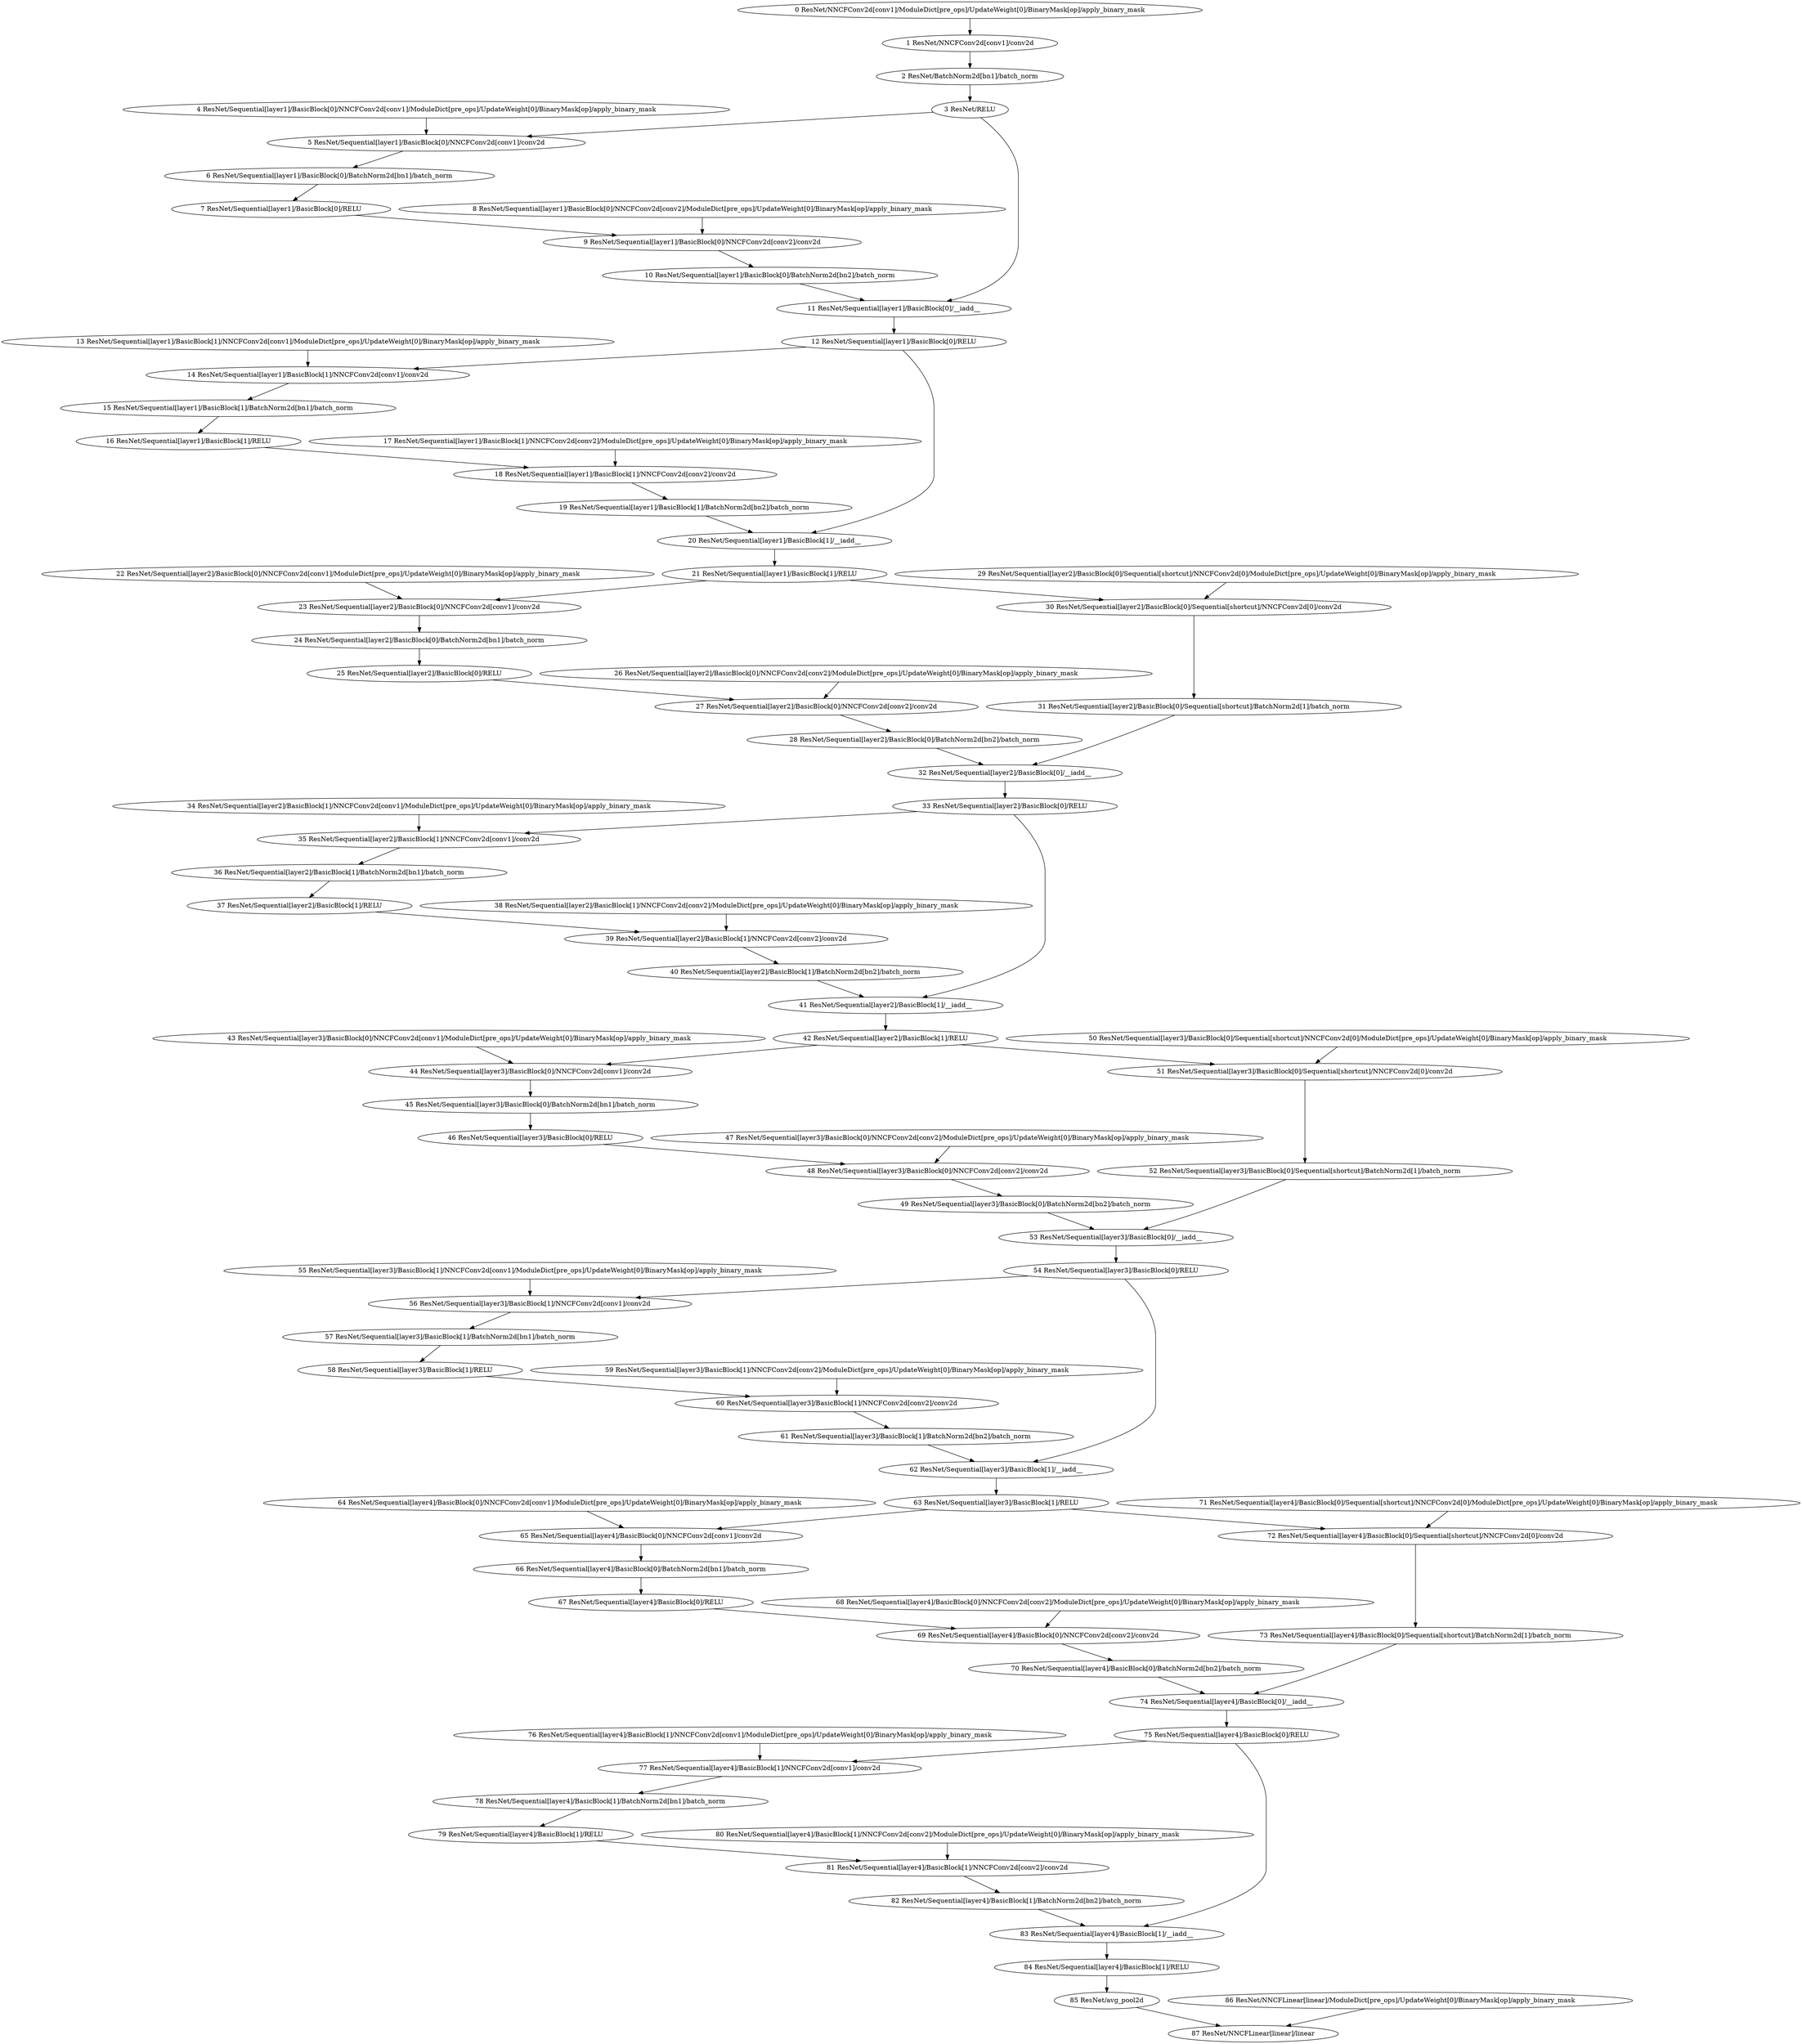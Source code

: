 strict digraph  {
"0 ResNet/NNCFConv2d[conv1]/ModuleDict[pre_ops]/UpdateWeight[0]/BinaryMask[op]/apply_binary_mask" [id=0, scope="ResNet/NNCFConv2d[conv1]/ModuleDict[pre_ops]/UpdateWeight[0]/BinaryMask[op]", type=apply_binary_mask];
"1 ResNet/NNCFConv2d[conv1]/conv2d" [id=1, scope="ResNet/NNCFConv2d[conv1]", type=conv2d];
"2 ResNet/BatchNorm2d[bn1]/batch_norm" [id=2, scope="ResNet/BatchNorm2d[bn1]", type=batch_norm];
"3 ResNet/RELU" [id=3, scope=ResNet, type=RELU];
"4 ResNet/Sequential[layer1]/BasicBlock[0]/NNCFConv2d[conv1]/ModuleDict[pre_ops]/UpdateWeight[0]/BinaryMask[op]/apply_binary_mask" [id=4, scope="ResNet/Sequential[layer1]/BasicBlock[0]/NNCFConv2d[conv1]/ModuleDict[pre_ops]/UpdateWeight[0]/BinaryMask[op]", type=apply_binary_mask];
"5 ResNet/Sequential[layer1]/BasicBlock[0]/NNCFConv2d[conv1]/conv2d" [id=5, scope="ResNet/Sequential[layer1]/BasicBlock[0]/NNCFConv2d[conv1]", type=conv2d];
"6 ResNet/Sequential[layer1]/BasicBlock[0]/BatchNorm2d[bn1]/batch_norm" [id=6, scope="ResNet/Sequential[layer1]/BasicBlock[0]/BatchNorm2d[bn1]", type=batch_norm];
"7 ResNet/Sequential[layer1]/BasicBlock[0]/RELU" [id=7, scope="ResNet/Sequential[layer1]/BasicBlock[0]", type=RELU];
"8 ResNet/Sequential[layer1]/BasicBlock[0]/NNCFConv2d[conv2]/ModuleDict[pre_ops]/UpdateWeight[0]/BinaryMask[op]/apply_binary_mask" [id=8, scope="ResNet/Sequential[layer1]/BasicBlock[0]/NNCFConv2d[conv2]/ModuleDict[pre_ops]/UpdateWeight[0]/BinaryMask[op]", type=apply_binary_mask];
"9 ResNet/Sequential[layer1]/BasicBlock[0]/NNCFConv2d[conv2]/conv2d" [id=9, scope="ResNet/Sequential[layer1]/BasicBlock[0]/NNCFConv2d[conv2]", type=conv2d];
"10 ResNet/Sequential[layer1]/BasicBlock[0]/BatchNorm2d[bn2]/batch_norm" [id=10, scope="ResNet/Sequential[layer1]/BasicBlock[0]/BatchNorm2d[bn2]", type=batch_norm];
"11 ResNet/Sequential[layer1]/BasicBlock[0]/__iadd__" [id=11, scope="ResNet/Sequential[layer1]/BasicBlock[0]", type=__iadd__];
"12 ResNet/Sequential[layer1]/BasicBlock[0]/RELU" [id=12, scope="ResNet/Sequential[layer1]/BasicBlock[0]", type=RELU];
"13 ResNet/Sequential[layer1]/BasicBlock[1]/NNCFConv2d[conv1]/ModuleDict[pre_ops]/UpdateWeight[0]/BinaryMask[op]/apply_binary_mask" [id=13, scope="ResNet/Sequential[layer1]/BasicBlock[1]/NNCFConv2d[conv1]/ModuleDict[pre_ops]/UpdateWeight[0]/BinaryMask[op]", type=apply_binary_mask];
"14 ResNet/Sequential[layer1]/BasicBlock[1]/NNCFConv2d[conv1]/conv2d" [id=14, scope="ResNet/Sequential[layer1]/BasicBlock[1]/NNCFConv2d[conv1]", type=conv2d];
"15 ResNet/Sequential[layer1]/BasicBlock[1]/BatchNorm2d[bn1]/batch_norm" [id=15, scope="ResNet/Sequential[layer1]/BasicBlock[1]/BatchNorm2d[bn1]", type=batch_norm];
"16 ResNet/Sequential[layer1]/BasicBlock[1]/RELU" [id=16, scope="ResNet/Sequential[layer1]/BasicBlock[1]", type=RELU];
"17 ResNet/Sequential[layer1]/BasicBlock[1]/NNCFConv2d[conv2]/ModuleDict[pre_ops]/UpdateWeight[0]/BinaryMask[op]/apply_binary_mask" [id=17, scope="ResNet/Sequential[layer1]/BasicBlock[1]/NNCFConv2d[conv2]/ModuleDict[pre_ops]/UpdateWeight[0]/BinaryMask[op]", type=apply_binary_mask];
"18 ResNet/Sequential[layer1]/BasicBlock[1]/NNCFConv2d[conv2]/conv2d" [id=18, scope="ResNet/Sequential[layer1]/BasicBlock[1]/NNCFConv2d[conv2]", type=conv2d];
"19 ResNet/Sequential[layer1]/BasicBlock[1]/BatchNorm2d[bn2]/batch_norm" [id=19, scope="ResNet/Sequential[layer1]/BasicBlock[1]/BatchNorm2d[bn2]", type=batch_norm];
"20 ResNet/Sequential[layer1]/BasicBlock[1]/__iadd__" [id=20, scope="ResNet/Sequential[layer1]/BasicBlock[1]", type=__iadd__];
"21 ResNet/Sequential[layer1]/BasicBlock[1]/RELU" [id=21, scope="ResNet/Sequential[layer1]/BasicBlock[1]", type=RELU];
"22 ResNet/Sequential[layer2]/BasicBlock[0]/NNCFConv2d[conv1]/ModuleDict[pre_ops]/UpdateWeight[0]/BinaryMask[op]/apply_binary_mask" [id=22, scope="ResNet/Sequential[layer2]/BasicBlock[0]/NNCFConv2d[conv1]/ModuleDict[pre_ops]/UpdateWeight[0]/BinaryMask[op]", type=apply_binary_mask];
"23 ResNet/Sequential[layer2]/BasicBlock[0]/NNCFConv2d[conv1]/conv2d" [id=23, scope="ResNet/Sequential[layer2]/BasicBlock[0]/NNCFConv2d[conv1]", type=conv2d];
"24 ResNet/Sequential[layer2]/BasicBlock[0]/BatchNorm2d[bn1]/batch_norm" [id=24, scope="ResNet/Sequential[layer2]/BasicBlock[0]/BatchNorm2d[bn1]", type=batch_norm];
"25 ResNet/Sequential[layer2]/BasicBlock[0]/RELU" [id=25, scope="ResNet/Sequential[layer2]/BasicBlock[0]", type=RELU];
"26 ResNet/Sequential[layer2]/BasicBlock[0]/NNCFConv2d[conv2]/ModuleDict[pre_ops]/UpdateWeight[0]/BinaryMask[op]/apply_binary_mask" [id=26, scope="ResNet/Sequential[layer2]/BasicBlock[0]/NNCFConv2d[conv2]/ModuleDict[pre_ops]/UpdateWeight[0]/BinaryMask[op]", type=apply_binary_mask];
"27 ResNet/Sequential[layer2]/BasicBlock[0]/NNCFConv2d[conv2]/conv2d" [id=27, scope="ResNet/Sequential[layer2]/BasicBlock[0]/NNCFConv2d[conv2]", type=conv2d];
"28 ResNet/Sequential[layer2]/BasicBlock[0]/BatchNorm2d[bn2]/batch_norm" [id=28, scope="ResNet/Sequential[layer2]/BasicBlock[0]/BatchNorm2d[bn2]", type=batch_norm];
"29 ResNet/Sequential[layer2]/BasicBlock[0]/Sequential[shortcut]/NNCFConv2d[0]/ModuleDict[pre_ops]/UpdateWeight[0]/BinaryMask[op]/apply_binary_mask" [id=29, scope="ResNet/Sequential[layer2]/BasicBlock[0]/Sequential[shortcut]/NNCFConv2d[0]/ModuleDict[pre_ops]/UpdateWeight[0]/BinaryMask[op]", type=apply_binary_mask];
"30 ResNet/Sequential[layer2]/BasicBlock[0]/Sequential[shortcut]/NNCFConv2d[0]/conv2d" [id=30, scope="ResNet/Sequential[layer2]/BasicBlock[0]/Sequential[shortcut]/NNCFConv2d[0]", type=conv2d];
"31 ResNet/Sequential[layer2]/BasicBlock[0]/Sequential[shortcut]/BatchNorm2d[1]/batch_norm" [id=31, scope="ResNet/Sequential[layer2]/BasicBlock[0]/Sequential[shortcut]/BatchNorm2d[1]", type=batch_norm];
"32 ResNet/Sequential[layer2]/BasicBlock[0]/__iadd__" [id=32, scope="ResNet/Sequential[layer2]/BasicBlock[0]", type=__iadd__];
"33 ResNet/Sequential[layer2]/BasicBlock[0]/RELU" [id=33, scope="ResNet/Sequential[layer2]/BasicBlock[0]", type=RELU];
"34 ResNet/Sequential[layer2]/BasicBlock[1]/NNCFConv2d[conv1]/ModuleDict[pre_ops]/UpdateWeight[0]/BinaryMask[op]/apply_binary_mask" [id=34, scope="ResNet/Sequential[layer2]/BasicBlock[1]/NNCFConv2d[conv1]/ModuleDict[pre_ops]/UpdateWeight[0]/BinaryMask[op]", type=apply_binary_mask];
"35 ResNet/Sequential[layer2]/BasicBlock[1]/NNCFConv2d[conv1]/conv2d" [id=35, scope="ResNet/Sequential[layer2]/BasicBlock[1]/NNCFConv2d[conv1]", type=conv2d];
"36 ResNet/Sequential[layer2]/BasicBlock[1]/BatchNorm2d[bn1]/batch_norm" [id=36, scope="ResNet/Sequential[layer2]/BasicBlock[1]/BatchNorm2d[bn1]", type=batch_norm];
"37 ResNet/Sequential[layer2]/BasicBlock[1]/RELU" [id=37, scope="ResNet/Sequential[layer2]/BasicBlock[1]", type=RELU];
"38 ResNet/Sequential[layer2]/BasicBlock[1]/NNCFConv2d[conv2]/ModuleDict[pre_ops]/UpdateWeight[0]/BinaryMask[op]/apply_binary_mask" [id=38, scope="ResNet/Sequential[layer2]/BasicBlock[1]/NNCFConv2d[conv2]/ModuleDict[pre_ops]/UpdateWeight[0]/BinaryMask[op]", type=apply_binary_mask];
"39 ResNet/Sequential[layer2]/BasicBlock[1]/NNCFConv2d[conv2]/conv2d" [id=39, scope="ResNet/Sequential[layer2]/BasicBlock[1]/NNCFConv2d[conv2]", type=conv2d];
"40 ResNet/Sequential[layer2]/BasicBlock[1]/BatchNorm2d[bn2]/batch_norm" [id=40, scope="ResNet/Sequential[layer2]/BasicBlock[1]/BatchNorm2d[bn2]", type=batch_norm];
"41 ResNet/Sequential[layer2]/BasicBlock[1]/__iadd__" [id=41, scope="ResNet/Sequential[layer2]/BasicBlock[1]", type=__iadd__];
"42 ResNet/Sequential[layer2]/BasicBlock[1]/RELU" [id=42, scope="ResNet/Sequential[layer2]/BasicBlock[1]", type=RELU];
"43 ResNet/Sequential[layer3]/BasicBlock[0]/NNCFConv2d[conv1]/ModuleDict[pre_ops]/UpdateWeight[0]/BinaryMask[op]/apply_binary_mask" [id=43, scope="ResNet/Sequential[layer3]/BasicBlock[0]/NNCFConv2d[conv1]/ModuleDict[pre_ops]/UpdateWeight[0]/BinaryMask[op]", type=apply_binary_mask];
"44 ResNet/Sequential[layer3]/BasicBlock[0]/NNCFConv2d[conv1]/conv2d" [id=44, scope="ResNet/Sequential[layer3]/BasicBlock[0]/NNCFConv2d[conv1]", type=conv2d];
"45 ResNet/Sequential[layer3]/BasicBlock[0]/BatchNorm2d[bn1]/batch_norm" [id=45, scope="ResNet/Sequential[layer3]/BasicBlock[0]/BatchNorm2d[bn1]", type=batch_norm];
"46 ResNet/Sequential[layer3]/BasicBlock[0]/RELU" [id=46, scope="ResNet/Sequential[layer3]/BasicBlock[0]", type=RELU];
"47 ResNet/Sequential[layer3]/BasicBlock[0]/NNCFConv2d[conv2]/ModuleDict[pre_ops]/UpdateWeight[0]/BinaryMask[op]/apply_binary_mask" [id=47, scope="ResNet/Sequential[layer3]/BasicBlock[0]/NNCFConv2d[conv2]/ModuleDict[pre_ops]/UpdateWeight[0]/BinaryMask[op]", type=apply_binary_mask];
"48 ResNet/Sequential[layer3]/BasicBlock[0]/NNCFConv2d[conv2]/conv2d" [id=48, scope="ResNet/Sequential[layer3]/BasicBlock[0]/NNCFConv2d[conv2]", type=conv2d];
"49 ResNet/Sequential[layer3]/BasicBlock[0]/BatchNorm2d[bn2]/batch_norm" [id=49, scope="ResNet/Sequential[layer3]/BasicBlock[0]/BatchNorm2d[bn2]", type=batch_norm];
"50 ResNet/Sequential[layer3]/BasicBlock[0]/Sequential[shortcut]/NNCFConv2d[0]/ModuleDict[pre_ops]/UpdateWeight[0]/BinaryMask[op]/apply_binary_mask" [id=50, scope="ResNet/Sequential[layer3]/BasicBlock[0]/Sequential[shortcut]/NNCFConv2d[0]/ModuleDict[pre_ops]/UpdateWeight[0]/BinaryMask[op]", type=apply_binary_mask];
"51 ResNet/Sequential[layer3]/BasicBlock[0]/Sequential[shortcut]/NNCFConv2d[0]/conv2d" [id=51, scope="ResNet/Sequential[layer3]/BasicBlock[0]/Sequential[shortcut]/NNCFConv2d[0]", type=conv2d];
"52 ResNet/Sequential[layer3]/BasicBlock[0]/Sequential[shortcut]/BatchNorm2d[1]/batch_norm" [id=52, scope="ResNet/Sequential[layer3]/BasicBlock[0]/Sequential[shortcut]/BatchNorm2d[1]", type=batch_norm];
"53 ResNet/Sequential[layer3]/BasicBlock[0]/__iadd__" [id=53, scope="ResNet/Sequential[layer3]/BasicBlock[0]", type=__iadd__];
"54 ResNet/Sequential[layer3]/BasicBlock[0]/RELU" [id=54, scope="ResNet/Sequential[layer3]/BasicBlock[0]", type=RELU];
"55 ResNet/Sequential[layer3]/BasicBlock[1]/NNCFConv2d[conv1]/ModuleDict[pre_ops]/UpdateWeight[0]/BinaryMask[op]/apply_binary_mask" [id=55, scope="ResNet/Sequential[layer3]/BasicBlock[1]/NNCFConv2d[conv1]/ModuleDict[pre_ops]/UpdateWeight[0]/BinaryMask[op]", type=apply_binary_mask];
"56 ResNet/Sequential[layer3]/BasicBlock[1]/NNCFConv2d[conv1]/conv2d" [id=56, scope="ResNet/Sequential[layer3]/BasicBlock[1]/NNCFConv2d[conv1]", type=conv2d];
"57 ResNet/Sequential[layer3]/BasicBlock[1]/BatchNorm2d[bn1]/batch_norm" [id=57, scope="ResNet/Sequential[layer3]/BasicBlock[1]/BatchNorm2d[bn1]", type=batch_norm];
"58 ResNet/Sequential[layer3]/BasicBlock[1]/RELU" [id=58, scope="ResNet/Sequential[layer3]/BasicBlock[1]", type=RELU];
"59 ResNet/Sequential[layer3]/BasicBlock[1]/NNCFConv2d[conv2]/ModuleDict[pre_ops]/UpdateWeight[0]/BinaryMask[op]/apply_binary_mask" [id=59, scope="ResNet/Sequential[layer3]/BasicBlock[1]/NNCFConv2d[conv2]/ModuleDict[pre_ops]/UpdateWeight[0]/BinaryMask[op]", type=apply_binary_mask];
"60 ResNet/Sequential[layer3]/BasicBlock[1]/NNCFConv2d[conv2]/conv2d" [id=60, scope="ResNet/Sequential[layer3]/BasicBlock[1]/NNCFConv2d[conv2]", type=conv2d];
"61 ResNet/Sequential[layer3]/BasicBlock[1]/BatchNorm2d[bn2]/batch_norm" [id=61, scope="ResNet/Sequential[layer3]/BasicBlock[1]/BatchNorm2d[bn2]", type=batch_norm];
"62 ResNet/Sequential[layer3]/BasicBlock[1]/__iadd__" [id=62, scope="ResNet/Sequential[layer3]/BasicBlock[1]", type=__iadd__];
"63 ResNet/Sequential[layer3]/BasicBlock[1]/RELU" [id=63, scope="ResNet/Sequential[layer3]/BasicBlock[1]", type=RELU];
"64 ResNet/Sequential[layer4]/BasicBlock[0]/NNCFConv2d[conv1]/ModuleDict[pre_ops]/UpdateWeight[0]/BinaryMask[op]/apply_binary_mask" [id=64, scope="ResNet/Sequential[layer4]/BasicBlock[0]/NNCFConv2d[conv1]/ModuleDict[pre_ops]/UpdateWeight[0]/BinaryMask[op]", type=apply_binary_mask];
"65 ResNet/Sequential[layer4]/BasicBlock[0]/NNCFConv2d[conv1]/conv2d" [id=65, scope="ResNet/Sequential[layer4]/BasicBlock[0]/NNCFConv2d[conv1]", type=conv2d];
"66 ResNet/Sequential[layer4]/BasicBlock[0]/BatchNorm2d[bn1]/batch_norm" [id=66, scope="ResNet/Sequential[layer4]/BasicBlock[0]/BatchNorm2d[bn1]", type=batch_norm];
"67 ResNet/Sequential[layer4]/BasicBlock[0]/RELU" [id=67, scope="ResNet/Sequential[layer4]/BasicBlock[0]", type=RELU];
"68 ResNet/Sequential[layer4]/BasicBlock[0]/NNCFConv2d[conv2]/ModuleDict[pre_ops]/UpdateWeight[0]/BinaryMask[op]/apply_binary_mask" [id=68, scope="ResNet/Sequential[layer4]/BasicBlock[0]/NNCFConv2d[conv2]/ModuleDict[pre_ops]/UpdateWeight[0]/BinaryMask[op]", type=apply_binary_mask];
"69 ResNet/Sequential[layer4]/BasicBlock[0]/NNCFConv2d[conv2]/conv2d" [id=69, scope="ResNet/Sequential[layer4]/BasicBlock[0]/NNCFConv2d[conv2]", type=conv2d];
"70 ResNet/Sequential[layer4]/BasicBlock[0]/BatchNorm2d[bn2]/batch_norm" [id=70, scope="ResNet/Sequential[layer4]/BasicBlock[0]/BatchNorm2d[bn2]", type=batch_norm];
"71 ResNet/Sequential[layer4]/BasicBlock[0]/Sequential[shortcut]/NNCFConv2d[0]/ModuleDict[pre_ops]/UpdateWeight[0]/BinaryMask[op]/apply_binary_mask" [id=71, scope="ResNet/Sequential[layer4]/BasicBlock[0]/Sequential[shortcut]/NNCFConv2d[0]/ModuleDict[pre_ops]/UpdateWeight[0]/BinaryMask[op]", type=apply_binary_mask];
"72 ResNet/Sequential[layer4]/BasicBlock[0]/Sequential[shortcut]/NNCFConv2d[0]/conv2d" [id=72, scope="ResNet/Sequential[layer4]/BasicBlock[0]/Sequential[shortcut]/NNCFConv2d[0]", type=conv2d];
"73 ResNet/Sequential[layer4]/BasicBlock[0]/Sequential[shortcut]/BatchNorm2d[1]/batch_norm" [id=73, scope="ResNet/Sequential[layer4]/BasicBlock[0]/Sequential[shortcut]/BatchNorm2d[1]", type=batch_norm];
"74 ResNet/Sequential[layer4]/BasicBlock[0]/__iadd__" [id=74, scope="ResNet/Sequential[layer4]/BasicBlock[0]", type=__iadd__];
"75 ResNet/Sequential[layer4]/BasicBlock[0]/RELU" [id=75, scope="ResNet/Sequential[layer4]/BasicBlock[0]", type=RELU];
"76 ResNet/Sequential[layer4]/BasicBlock[1]/NNCFConv2d[conv1]/ModuleDict[pre_ops]/UpdateWeight[0]/BinaryMask[op]/apply_binary_mask" [id=76, scope="ResNet/Sequential[layer4]/BasicBlock[1]/NNCFConv2d[conv1]/ModuleDict[pre_ops]/UpdateWeight[0]/BinaryMask[op]", type=apply_binary_mask];
"77 ResNet/Sequential[layer4]/BasicBlock[1]/NNCFConv2d[conv1]/conv2d" [id=77, scope="ResNet/Sequential[layer4]/BasicBlock[1]/NNCFConv2d[conv1]", type=conv2d];
"78 ResNet/Sequential[layer4]/BasicBlock[1]/BatchNorm2d[bn1]/batch_norm" [id=78, scope="ResNet/Sequential[layer4]/BasicBlock[1]/BatchNorm2d[bn1]", type=batch_norm];
"79 ResNet/Sequential[layer4]/BasicBlock[1]/RELU" [id=79, scope="ResNet/Sequential[layer4]/BasicBlock[1]", type=RELU];
"80 ResNet/Sequential[layer4]/BasicBlock[1]/NNCFConv2d[conv2]/ModuleDict[pre_ops]/UpdateWeight[0]/BinaryMask[op]/apply_binary_mask" [id=80, scope="ResNet/Sequential[layer4]/BasicBlock[1]/NNCFConv2d[conv2]/ModuleDict[pre_ops]/UpdateWeight[0]/BinaryMask[op]", type=apply_binary_mask];
"81 ResNet/Sequential[layer4]/BasicBlock[1]/NNCFConv2d[conv2]/conv2d" [id=81, scope="ResNet/Sequential[layer4]/BasicBlock[1]/NNCFConv2d[conv2]", type=conv2d];
"82 ResNet/Sequential[layer4]/BasicBlock[1]/BatchNorm2d[bn2]/batch_norm" [id=82, scope="ResNet/Sequential[layer4]/BasicBlock[1]/BatchNorm2d[bn2]", type=batch_norm];
"83 ResNet/Sequential[layer4]/BasicBlock[1]/__iadd__" [id=83, scope="ResNet/Sequential[layer4]/BasicBlock[1]", type=__iadd__];
"84 ResNet/Sequential[layer4]/BasicBlock[1]/RELU" [id=84, scope="ResNet/Sequential[layer4]/BasicBlock[1]", type=RELU];
"85 ResNet/avg_pool2d" [id=85, scope=ResNet, type=avg_pool2d];
"86 ResNet/NNCFLinear[linear]/ModuleDict[pre_ops]/UpdateWeight[0]/BinaryMask[op]/apply_binary_mask" [id=86, scope="ResNet/NNCFLinear[linear]/ModuleDict[pre_ops]/UpdateWeight[0]/BinaryMask[op]", type=apply_binary_mask];
"87 ResNet/NNCFLinear[linear]/linear" [id=87, scope="ResNet/NNCFLinear[linear]", type=linear];
"0 ResNet/NNCFConv2d[conv1]/ModuleDict[pre_ops]/UpdateWeight[0]/BinaryMask[op]/apply_binary_mask" -> "1 ResNet/NNCFConv2d[conv1]/conv2d";
"1 ResNet/NNCFConv2d[conv1]/conv2d" -> "2 ResNet/BatchNorm2d[bn1]/batch_norm";
"2 ResNet/BatchNorm2d[bn1]/batch_norm" -> "3 ResNet/RELU";
"3 ResNet/RELU" -> "5 ResNet/Sequential[layer1]/BasicBlock[0]/NNCFConv2d[conv1]/conv2d";
"4 ResNet/Sequential[layer1]/BasicBlock[0]/NNCFConv2d[conv1]/ModuleDict[pre_ops]/UpdateWeight[0]/BinaryMask[op]/apply_binary_mask" -> "5 ResNet/Sequential[layer1]/BasicBlock[0]/NNCFConv2d[conv1]/conv2d";
"5 ResNet/Sequential[layer1]/BasicBlock[0]/NNCFConv2d[conv1]/conv2d" -> "6 ResNet/Sequential[layer1]/BasicBlock[0]/BatchNorm2d[bn1]/batch_norm";
"6 ResNet/Sequential[layer1]/BasicBlock[0]/BatchNorm2d[bn1]/batch_norm" -> "7 ResNet/Sequential[layer1]/BasicBlock[0]/RELU";
"7 ResNet/Sequential[layer1]/BasicBlock[0]/RELU" -> "9 ResNet/Sequential[layer1]/BasicBlock[0]/NNCFConv2d[conv2]/conv2d";
"8 ResNet/Sequential[layer1]/BasicBlock[0]/NNCFConv2d[conv2]/ModuleDict[pre_ops]/UpdateWeight[0]/BinaryMask[op]/apply_binary_mask" -> "9 ResNet/Sequential[layer1]/BasicBlock[0]/NNCFConv2d[conv2]/conv2d";
"3 ResNet/RELU" -> "11 ResNet/Sequential[layer1]/BasicBlock[0]/__iadd__";
"9 ResNet/Sequential[layer1]/BasicBlock[0]/NNCFConv2d[conv2]/conv2d" -> "10 ResNet/Sequential[layer1]/BasicBlock[0]/BatchNorm2d[bn2]/batch_norm";
"10 ResNet/Sequential[layer1]/BasicBlock[0]/BatchNorm2d[bn2]/batch_norm" -> "11 ResNet/Sequential[layer1]/BasicBlock[0]/__iadd__";
"11 ResNet/Sequential[layer1]/BasicBlock[0]/__iadd__" -> "12 ResNet/Sequential[layer1]/BasicBlock[0]/RELU";
"12 ResNet/Sequential[layer1]/BasicBlock[0]/RELU" -> "14 ResNet/Sequential[layer1]/BasicBlock[1]/NNCFConv2d[conv1]/conv2d";
"12 ResNet/Sequential[layer1]/BasicBlock[0]/RELU" -> "20 ResNet/Sequential[layer1]/BasicBlock[1]/__iadd__";
"13 ResNet/Sequential[layer1]/BasicBlock[1]/NNCFConv2d[conv1]/ModuleDict[pre_ops]/UpdateWeight[0]/BinaryMask[op]/apply_binary_mask" -> "14 ResNet/Sequential[layer1]/BasicBlock[1]/NNCFConv2d[conv1]/conv2d";
"14 ResNet/Sequential[layer1]/BasicBlock[1]/NNCFConv2d[conv1]/conv2d" -> "15 ResNet/Sequential[layer1]/BasicBlock[1]/BatchNorm2d[bn1]/batch_norm";
"15 ResNet/Sequential[layer1]/BasicBlock[1]/BatchNorm2d[bn1]/batch_norm" -> "16 ResNet/Sequential[layer1]/BasicBlock[1]/RELU";
"16 ResNet/Sequential[layer1]/BasicBlock[1]/RELU" -> "18 ResNet/Sequential[layer1]/BasicBlock[1]/NNCFConv2d[conv2]/conv2d";
"17 ResNet/Sequential[layer1]/BasicBlock[1]/NNCFConv2d[conv2]/ModuleDict[pre_ops]/UpdateWeight[0]/BinaryMask[op]/apply_binary_mask" -> "18 ResNet/Sequential[layer1]/BasicBlock[1]/NNCFConv2d[conv2]/conv2d";
"18 ResNet/Sequential[layer1]/BasicBlock[1]/NNCFConv2d[conv2]/conv2d" -> "19 ResNet/Sequential[layer1]/BasicBlock[1]/BatchNorm2d[bn2]/batch_norm";
"19 ResNet/Sequential[layer1]/BasicBlock[1]/BatchNorm2d[bn2]/batch_norm" -> "20 ResNet/Sequential[layer1]/BasicBlock[1]/__iadd__";
"20 ResNet/Sequential[layer1]/BasicBlock[1]/__iadd__" -> "21 ResNet/Sequential[layer1]/BasicBlock[1]/RELU";
"21 ResNet/Sequential[layer1]/BasicBlock[1]/RELU" -> "23 ResNet/Sequential[layer2]/BasicBlock[0]/NNCFConv2d[conv1]/conv2d";
"21 ResNet/Sequential[layer1]/BasicBlock[1]/RELU" -> "30 ResNet/Sequential[layer2]/BasicBlock[0]/Sequential[shortcut]/NNCFConv2d[0]/conv2d";
"22 ResNet/Sequential[layer2]/BasicBlock[0]/NNCFConv2d[conv1]/ModuleDict[pre_ops]/UpdateWeight[0]/BinaryMask[op]/apply_binary_mask" -> "23 ResNet/Sequential[layer2]/BasicBlock[0]/NNCFConv2d[conv1]/conv2d";
"23 ResNet/Sequential[layer2]/BasicBlock[0]/NNCFConv2d[conv1]/conv2d" -> "24 ResNet/Sequential[layer2]/BasicBlock[0]/BatchNorm2d[bn1]/batch_norm";
"24 ResNet/Sequential[layer2]/BasicBlock[0]/BatchNorm2d[bn1]/batch_norm" -> "25 ResNet/Sequential[layer2]/BasicBlock[0]/RELU";
"25 ResNet/Sequential[layer2]/BasicBlock[0]/RELU" -> "27 ResNet/Sequential[layer2]/BasicBlock[0]/NNCFConv2d[conv2]/conv2d";
"26 ResNet/Sequential[layer2]/BasicBlock[0]/NNCFConv2d[conv2]/ModuleDict[pre_ops]/UpdateWeight[0]/BinaryMask[op]/apply_binary_mask" -> "27 ResNet/Sequential[layer2]/BasicBlock[0]/NNCFConv2d[conv2]/conv2d";
"27 ResNet/Sequential[layer2]/BasicBlock[0]/NNCFConv2d[conv2]/conv2d" -> "28 ResNet/Sequential[layer2]/BasicBlock[0]/BatchNorm2d[bn2]/batch_norm";
"28 ResNet/Sequential[layer2]/BasicBlock[0]/BatchNorm2d[bn2]/batch_norm" -> "32 ResNet/Sequential[layer2]/BasicBlock[0]/__iadd__";
"29 ResNet/Sequential[layer2]/BasicBlock[0]/Sequential[shortcut]/NNCFConv2d[0]/ModuleDict[pre_ops]/UpdateWeight[0]/BinaryMask[op]/apply_binary_mask" -> "30 ResNet/Sequential[layer2]/BasicBlock[0]/Sequential[shortcut]/NNCFConv2d[0]/conv2d";
"30 ResNet/Sequential[layer2]/BasicBlock[0]/Sequential[shortcut]/NNCFConv2d[0]/conv2d" -> "31 ResNet/Sequential[layer2]/BasicBlock[0]/Sequential[shortcut]/BatchNorm2d[1]/batch_norm";
"31 ResNet/Sequential[layer2]/BasicBlock[0]/Sequential[shortcut]/BatchNorm2d[1]/batch_norm" -> "32 ResNet/Sequential[layer2]/BasicBlock[0]/__iadd__";
"32 ResNet/Sequential[layer2]/BasicBlock[0]/__iadd__" -> "33 ResNet/Sequential[layer2]/BasicBlock[0]/RELU";
"33 ResNet/Sequential[layer2]/BasicBlock[0]/RELU" -> "35 ResNet/Sequential[layer2]/BasicBlock[1]/NNCFConv2d[conv1]/conv2d";
"33 ResNet/Sequential[layer2]/BasicBlock[0]/RELU" -> "41 ResNet/Sequential[layer2]/BasicBlock[1]/__iadd__";
"34 ResNet/Sequential[layer2]/BasicBlock[1]/NNCFConv2d[conv1]/ModuleDict[pre_ops]/UpdateWeight[0]/BinaryMask[op]/apply_binary_mask" -> "35 ResNet/Sequential[layer2]/BasicBlock[1]/NNCFConv2d[conv1]/conv2d";
"35 ResNet/Sequential[layer2]/BasicBlock[1]/NNCFConv2d[conv1]/conv2d" -> "36 ResNet/Sequential[layer2]/BasicBlock[1]/BatchNorm2d[bn1]/batch_norm";
"36 ResNet/Sequential[layer2]/BasicBlock[1]/BatchNorm2d[bn1]/batch_norm" -> "37 ResNet/Sequential[layer2]/BasicBlock[1]/RELU";
"37 ResNet/Sequential[layer2]/BasicBlock[1]/RELU" -> "39 ResNet/Sequential[layer2]/BasicBlock[1]/NNCFConv2d[conv2]/conv2d";
"38 ResNet/Sequential[layer2]/BasicBlock[1]/NNCFConv2d[conv2]/ModuleDict[pre_ops]/UpdateWeight[0]/BinaryMask[op]/apply_binary_mask" -> "39 ResNet/Sequential[layer2]/BasicBlock[1]/NNCFConv2d[conv2]/conv2d";
"39 ResNet/Sequential[layer2]/BasicBlock[1]/NNCFConv2d[conv2]/conv2d" -> "40 ResNet/Sequential[layer2]/BasicBlock[1]/BatchNorm2d[bn2]/batch_norm";
"40 ResNet/Sequential[layer2]/BasicBlock[1]/BatchNorm2d[bn2]/batch_norm" -> "41 ResNet/Sequential[layer2]/BasicBlock[1]/__iadd__";
"41 ResNet/Sequential[layer2]/BasicBlock[1]/__iadd__" -> "42 ResNet/Sequential[layer2]/BasicBlock[1]/RELU";
"42 ResNet/Sequential[layer2]/BasicBlock[1]/RELU" -> "44 ResNet/Sequential[layer3]/BasicBlock[0]/NNCFConv2d[conv1]/conv2d";
"42 ResNet/Sequential[layer2]/BasicBlock[1]/RELU" -> "51 ResNet/Sequential[layer3]/BasicBlock[0]/Sequential[shortcut]/NNCFConv2d[0]/conv2d";
"43 ResNet/Sequential[layer3]/BasicBlock[0]/NNCFConv2d[conv1]/ModuleDict[pre_ops]/UpdateWeight[0]/BinaryMask[op]/apply_binary_mask" -> "44 ResNet/Sequential[layer3]/BasicBlock[0]/NNCFConv2d[conv1]/conv2d";
"44 ResNet/Sequential[layer3]/BasicBlock[0]/NNCFConv2d[conv1]/conv2d" -> "45 ResNet/Sequential[layer3]/BasicBlock[0]/BatchNorm2d[bn1]/batch_norm";
"45 ResNet/Sequential[layer3]/BasicBlock[0]/BatchNorm2d[bn1]/batch_norm" -> "46 ResNet/Sequential[layer3]/BasicBlock[0]/RELU";
"46 ResNet/Sequential[layer3]/BasicBlock[0]/RELU" -> "48 ResNet/Sequential[layer3]/BasicBlock[0]/NNCFConv2d[conv2]/conv2d";
"47 ResNet/Sequential[layer3]/BasicBlock[0]/NNCFConv2d[conv2]/ModuleDict[pre_ops]/UpdateWeight[0]/BinaryMask[op]/apply_binary_mask" -> "48 ResNet/Sequential[layer3]/BasicBlock[0]/NNCFConv2d[conv2]/conv2d";
"48 ResNet/Sequential[layer3]/BasicBlock[0]/NNCFConv2d[conv2]/conv2d" -> "49 ResNet/Sequential[layer3]/BasicBlock[0]/BatchNorm2d[bn2]/batch_norm";
"49 ResNet/Sequential[layer3]/BasicBlock[0]/BatchNorm2d[bn2]/batch_norm" -> "53 ResNet/Sequential[layer3]/BasicBlock[0]/__iadd__";
"50 ResNet/Sequential[layer3]/BasicBlock[0]/Sequential[shortcut]/NNCFConv2d[0]/ModuleDict[pre_ops]/UpdateWeight[0]/BinaryMask[op]/apply_binary_mask" -> "51 ResNet/Sequential[layer3]/BasicBlock[0]/Sequential[shortcut]/NNCFConv2d[0]/conv2d";
"51 ResNet/Sequential[layer3]/BasicBlock[0]/Sequential[shortcut]/NNCFConv2d[0]/conv2d" -> "52 ResNet/Sequential[layer3]/BasicBlock[0]/Sequential[shortcut]/BatchNorm2d[1]/batch_norm";
"52 ResNet/Sequential[layer3]/BasicBlock[0]/Sequential[shortcut]/BatchNorm2d[1]/batch_norm" -> "53 ResNet/Sequential[layer3]/BasicBlock[0]/__iadd__";
"53 ResNet/Sequential[layer3]/BasicBlock[0]/__iadd__" -> "54 ResNet/Sequential[layer3]/BasicBlock[0]/RELU";
"54 ResNet/Sequential[layer3]/BasicBlock[0]/RELU" -> "56 ResNet/Sequential[layer3]/BasicBlock[1]/NNCFConv2d[conv1]/conv2d";
"54 ResNet/Sequential[layer3]/BasicBlock[0]/RELU" -> "62 ResNet/Sequential[layer3]/BasicBlock[1]/__iadd__";
"55 ResNet/Sequential[layer3]/BasicBlock[1]/NNCFConv2d[conv1]/ModuleDict[pre_ops]/UpdateWeight[0]/BinaryMask[op]/apply_binary_mask" -> "56 ResNet/Sequential[layer3]/BasicBlock[1]/NNCFConv2d[conv1]/conv2d";
"56 ResNet/Sequential[layer3]/BasicBlock[1]/NNCFConv2d[conv1]/conv2d" -> "57 ResNet/Sequential[layer3]/BasicBlock[1]/BatchNorm2d[bn1]/batch_norm";
"57 ResNet/Sequential[layer3]/BasicBlock[1]/BatchNorm2d[bn1]/batch_norm" -> "58 ResNet/Sequential[layer3]/BasicBlock[1]/RELU";
"58 ResNet/Sequential[layer3]/BasicBlock[1]/RELU" -> "60 ResNet/Sequential[layer3]/BasicBlock[1]/NNCFConv2d[conv2]/conv2d";
"59 ResNet/Sequential[layer3]/BasicBlock[1]/NNCFConv2d[conv2]/ModuleDict[pre_ops]/UpdateWeight[0]/BinaryMask[op]/apply_binary_mask" -> "60 ResNet/Sequential[layer3]/BasicBlock[1]/NNCFConv2d[conv2]/conv2d";
"60 ResNet/Sequential[layer3]/BasicBlock[1]/NNCFConv2d[conv2]/conv2d" -> "61 ResNet/Sequential[layer3]/BasicBlock[1]/BatchNorm2d[bn2]/batch_norm";
"61 ResNet/Sequential[layer3]/BasicBlock[1]/BatchNorm2d[bn2]/batch_norm" -> "62 ResNet/Sequential[layer3]/BasicBlock[1]/__iadd__";
"62 ResNet/Sequential[layer3]/BasicBlock[1]/__iadd__" -> "63 ResNet/Sequential[layer3]/BasicBlock[1]/RELU";
"63 ResNet/Sequential[layer3]/BasicBlock[1]/RELU" -> "65 ResNet/Sequential[layer4]/BasicBlock[0]/NNCFConv2d[conv1]/conv2d";
"63 ResNet/Sequential[layer3]/BasicBlock[1]/RELU" -> "72 ResNet/Sequential[layer4]/BasicBlock[0]/Sequential[shortcut]/NNCFConv2d[0]/conv2d";
"64 ResNet/Sequential[layer4]/BasicBlock[0]/NNCFConv2d[conv1]/ModuleDict[pre_ops]/UpdateWeight[0]/BinaryMask[op]/apply_binary_mask" -> "65 ResNet/Sequential[layer4]/BasicBlock[0]/NNCFConv2d[conv1]/conv2d";
"65 ResNet/Sequential[layer4]/BasicBlock[0]/NNCFConv2d[conv1]/conv2d" -> "66 ResNet/Sequential[layer4]/BasicBlock[0]/BatchNorm2d[bn1]/batch_norm";
"66 ResNet/Sequential[layer4]/BasicBlock[0]/BatchNorm2d[bn1]/batch_norm" -> "67 ResNet/Sequential[layer4]/BasicBlock[0]/RELU";
"67 ResNet/Sequential[layer4]/BasicBlock[0]/RELU" -> "69 ResNet/Sequential[layer4]/BasicBlock[0]/NNCFConv2d[conv2]/conv2d";
"68 ResNet/Sequential[layer4]/BasicBlock[0]/NNCFConv2d[conv2]/ModuleDict[pre_ops]/UpdateWeight[0]/BinaryMask[op]/apply_binary_mask" -> "69 ResNet/Sequential[layer4]/BasicBlock[0]/NNCFConv2d[conv2]/conv2d";
"69 ResNet/Sequential[layer4]/BasicBlock[0]/NNCFConv2d[conv2]/conv2d" -> "70 ResNet/Sequential[layer4]/BasicBlock[0]/BatchNorm2d[bn2]/batch_norm";
"70 ResNet/Sequential[layer4]/BasicBlock[0]/BatchNorm2d[bn2]/batch_norm" -> "74 ResNet/Sequential[layer4]/BasicBlock[0]/__iadd__";
"71 ResNet/Sequential[layer4]/BasicBlock[0]/Sequential[shortcut]/NNCFConv2d[0]/ModuleDict[pre_ops]/UpdateWeight[0]/BinaryMask[op]/apply_binary_mask" -> "72 ResNet/Sequential[layer4]/BasicBlock[0]/Sequential[shortcut]/NNCFConv2d[0]/conv2d";
"72 ResNet/Sequential[layer4]/BasicBlock[0]/Sequential[shortcut]/NNCFConv2d[0]/conv2d" -> "73 ResNet/Sequential[layer4]/BasicBlock[0]/Sequential[shortcut]/BatchNorm2d[1]/batch_norm";
"73 ResNet/Sequential[layer4]/BasicBlock[0]/Sequential[shortcut]/BatchNorm2d[1]/batch_norm" -> "74 ResNet/Sequential[layer4]/BasicBlock[0]/__iadd__";
"74 ResNet/Sequential[layer4]/BasicBlock[0]/__iadd__" -> "75 ResNet/Sequential[layer4]/BasicBlock[0]/RELU";
"75 ResNet/Sequential[layer4]/BasicBlock[0]/RELU" -> "77 ResNet/Sequential[layer4]/BasicBlock[1]/NNCFConv2d[conv1]/conv2d";
"75 ResNet/Sequential[layer4]/BasicBlock[0]/RELU" -> "83 ResNet/Sequential[layer4]/BasicBlock[1]/__iadd__";
"76 ResNet/Sequential[layer4]/BasicBlock[1]/NNCFConv2d[conv1]/ModuleDict[pre_ops]/UpdateWeight[0]/BinaryMask[op]/apply_binary_mask" -> "77 ResNet/Sequential[layer4]/BasicBlock[1]/NNCFConv2d[conv1]/conv2d";
"77 ResNet/Sequential[layer4]/BasicBlock[1]/NNCFConv2d[conv1]/conv2d" -> "78 ResNet/Sequential[layer4]/BasicBlock[1]/BatchNorm2d[bn1]/batch_norm";
"78 ResNet/Sequential[layer4]/BasicBlock[1]/BatchNorm2d[bn1]/batch_norm" -> "79 ResNet/Sequential[layer4]/BasicBlock[1]/RELU";
"79 ResNet/Sequential[layer4]/BasicBlock[1]/RELU" -> "81 ResNet/Sequential[layer4]/BasicBlock[1]/NNCFConv2d[conv2]/conv2d";
"80 ResNet/Sequential[layer4]/BasicBlock[1]/NNCFConv2d[conv2]/ModuleDict[pre_ops]/UpdateWeight[0]/BinaryMask[op]/apply_binary_mask" -> "81 ResNet/Sequential[layer4]/BasicBlock[1]/NNCFConv2d[conv2]/conv2d";
"81 ResNet/Sequential[layer4]/BasicBlock[1]/NNCFConv2d[conv2]/conv2d" -> "82 ResNet/Sequential[layer4]/BasicBlock[1]/BatchNorm2d[bn2]/batch_norm";
"82 ResNet/Sequential[layer4]/BasicBlock[1]/BatchNorm2d[bn2]/batch_norm" -> "83 ResNet/Sequential[layer4]/BasicBlock[1]/__iadd__";
"83 ResNet/Sequential[layer4]/BasicBlock[1]/__iadd__" -> "84 ResNet/Sequential[layer4]/BasicBlock[1]/RELU";
"84 ResNet/Sequential[layer4]/BasicBlock[1]/RELU" -> "85 ResNet/avg_pool2d";
"85 ResNet/avg_pool2d" -> "87 ResNet/NNCFLinear[linear]/linear";
"86 ResNet/NNCFLinear[linear]/ModuleDict[pre_ops]/UpdateWeight[0]/BinaryMask[op]/apply_binary_mask" -> "87 ResNet/NNCFLinear[linear]/linear";
}
